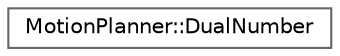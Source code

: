 digraph "Graphical Class Hierarchy"
{
 // LATEX_PDF_SIZE
  bgcolor="transparent";
  edge [fontname=Helvetica,fontsize=10,labelfontname=Helvetica,labelfontsize=10];
  node [fontname=Helvetica,fontsize=10,shape=box,height=0.2,width=0.4];
  rankdir="LR";
  Node0 [label="MotionPlanner::DualNumber",height=0.2,width=0.4,color="grey40", fillcolor="white", style="filled",URL="$class_motion_planner_1_1_dual_number.html",tooltip=" "];
}
